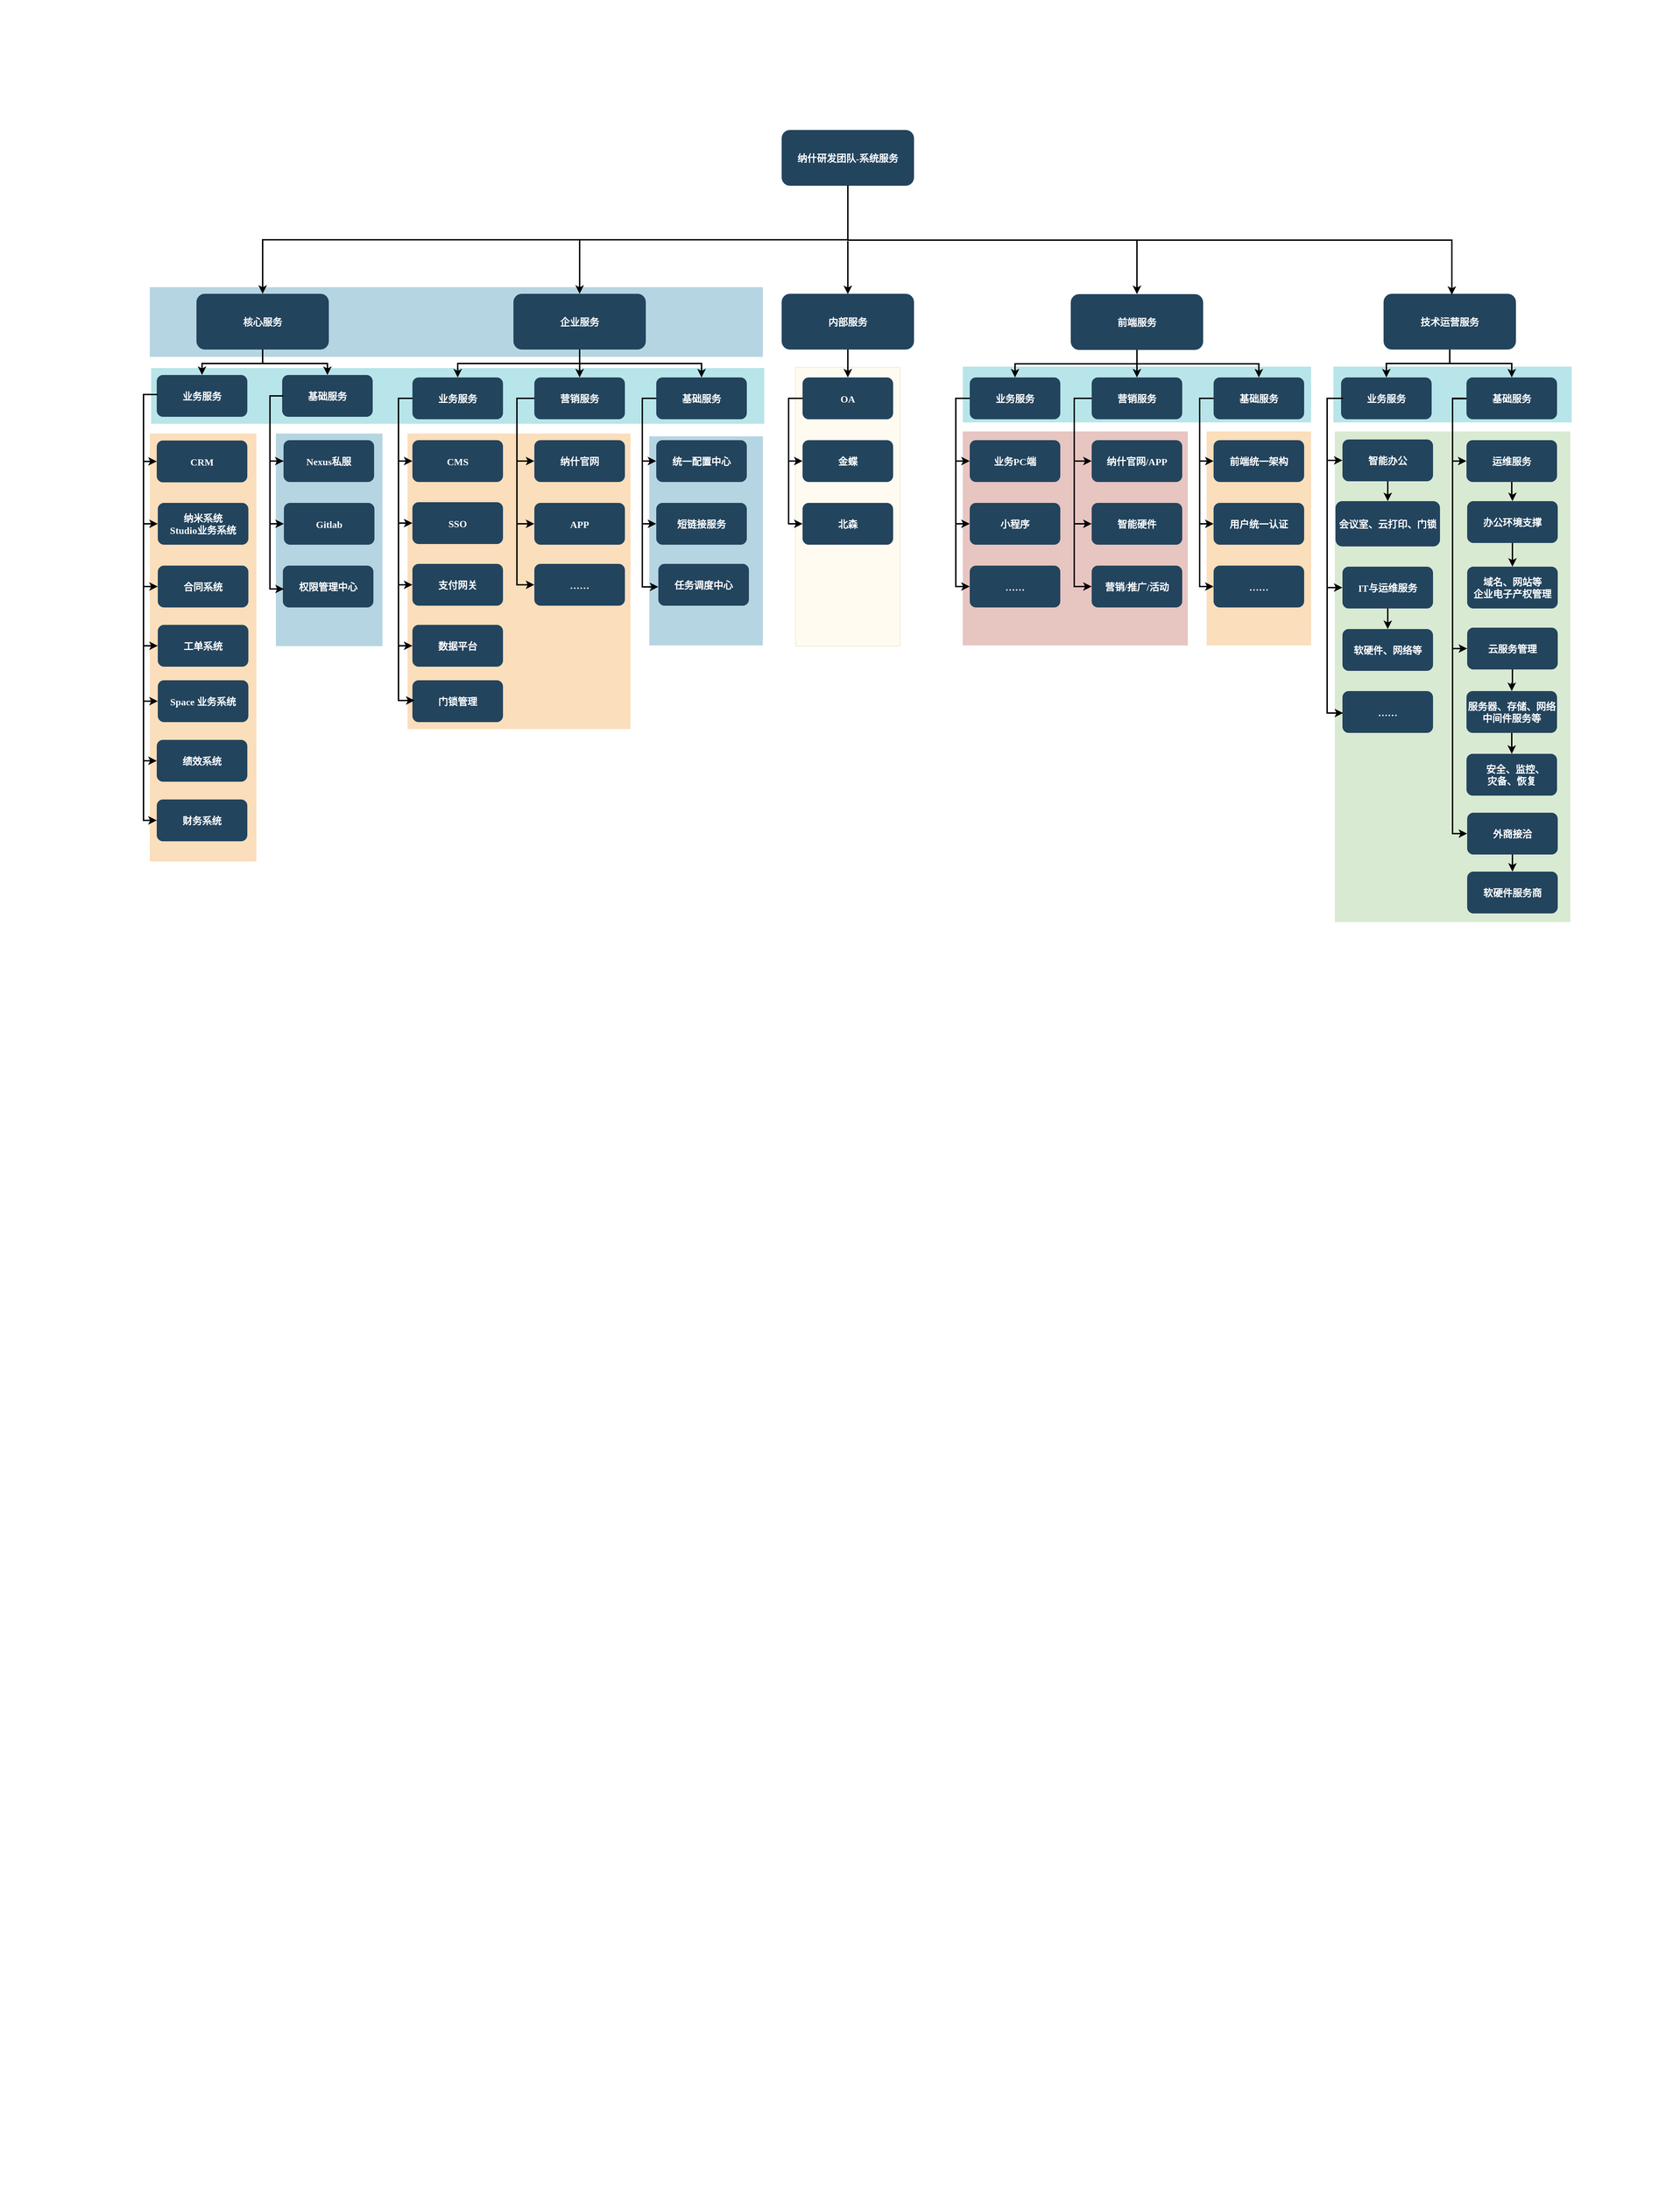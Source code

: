 <mxfile version="12.2.0" type="github" pages="1">
  <diagram name="Page-1" id="2c0d36ab-eaac-3732-788b-9136903baeff">
    <mxGraphModel dx="2925.5" dy="1935.5" grid="1" gridSize="10" guides="1" tooltips="1" connect="1" arrows="1" fold="1" page="1" pageScale="1.5" pageWidth="1169" pageHeight="827" background="#ffffff" math="0" shadow="0">
      <root>
        <mxCell id="0"/>
        <mxCell id="1" parent="0"/>
        <mxCell id="123" value="" style="fillColor=#AE4132;strokeColor=none;opacity=30;" parent="1" vertex="1">
          <mxGeometry x="1207" y="533" width="323" height="307" as="geometry"/>
        </mxCell>
        <mxCell id="122" value="" style="fillColor=#10739E;strokeColor=none;opacity=30;" parent="1" vertex="1">
          <mxGeometry x="40" y="326" width="880" height="100" as="geometry"/>
        </mxCell>
        <mxCell id="121" value="" style="fillColor=#F2931E;strokeColor=none;opacity=30;" parent="1" vertex="1">
          <mxGeometry x="1557" y="533" width="150" height="307" as="geometry"/>
        </mxCell>
        <mxCell id="120" value="" style="fillColor=#fff2cc;strokeColor=#d6b656;opacity=30;" parent="1" vertex="1">
          <mxGeometry x="967" y="441" width="150" height="400" as="geometry"/>
        </mxCell>
        <mxCell id="118" value="" style="fillColor=#F2931E;strokeColor=none;opacity=30;" parent="1" vertex="1">
          <mxGeometry x="40" y="536" width="153" height="614" as="geometry"/>
        </mxCell>
        <mxCell id="117" value="" style="fillColor=#F2931E;strokeColor=none;opacity=30;" parent="1" vertex="1">
          <mxGeometry x="410" y="536" width="320" height="424" as="geometry"/>
        </mxCell>
        <mxCell id="114" value="" style="fillColor=#10739E;strokeColor=none;opacity=30;" parent="1" vertex="1">
          <mxGeometry x="757" y="540" width="163" height="300" as="geometry"/>
        </mxCell>
        <mxCell id="111" value="" style="fillColor=#D9EAD3;strokeColor=none" parent="1" vertex="1">
          <mxGeometry x="1741" y="533" width="338" height="704" as="geometry"/>
        </mxCell>
        <mxCell id="110" value="" style="fillColor=#12AAB5;strokeColor=none;opacity=30;" parent="1" vertex="1">
          <mxGeometry x="1207" y="440" width="500" height="80" as="geometry"/>
        </mxCell>
        <mxCell id="109" value="" style="fillColor=#12AAB5;strokeColor=none;opacity=30;" parent="1" vertex="1">
          <mxGeometry x="42" y="442" width="880" height="80" as="geometry"/>
        </mxCell>
        <mxCell id="108" value="" style="fillColor=#12AAB5;strokeColor=none;opacity=30;" parent="1" vertex="1">
          <mxGeometry x="1739" y="440" width="342" height="80" as="geometry"/>
        </mxCell>
        <mxCell id="2" value="纳什研发团队-系统服务" style="rounded=1;fillColor=#23445D;gradientColor=none;strokeColor=none;fontColor=#FFFFFF;fontStyle=1;fontFamily=Tahoma;fontSize=14" parent="1" vertex="1">
          <mxGeometry x="947" y="100.5" width="190" height="80" as="geometry"/>
        </mxCell>
        <mxCell id="4" value="前端服务" style="rounded=1;fillColor=#23445D;gradientColor=none;strokeColor=none;fontColor=#FFFFFF;fontStyle=1;fontFamily=Tahoma;fontSize=14" parent="1" vertex="1">
          <mxGeometry x="1362.0" y="336" width="190" height="80" as="geometry"/>
        </mxCell>
        <mxCell id="9" value="" style="edgeStyle=elbowEdgeStyle;elbow=vertical;strokeWidth=2;rounded=0" parent="1" source="2" target="4" edge="1">
          <mxGeometry x="337" y="215.5" width="100" height="100" as="geometry">
            <mxPoint x="337" y="315.5" as="sourcePoint"/>
            <mxPoint x="437" y="215.5" as="targetPoint"/>
          </mxGeometry>
        </mxCell>
        <mxCell id="10" value="内部服务" style="rounded=1;fillColor=#23445D;gradientColor=none;strokeColor=none;fontColor=#FFFFFF;fontStyle=1;fontFamily=Tahoma;fontSize=14" parent="1" vertex="1">
          <mxGeometry x="947" y="335.5" width="190" height="80" as="geometry"/>
        </mxCell>
        <mxCell id="12" value="企业服务" style="rounded=1;fillColor=#23445D;gradientColor=none;strokeColor=none;fontColor=#FFFFFF;fontStyle=1;fontFamily=Tahoma;fontSize=14" parent="1" vertex="1">
          <mxGeometry x="562.0" y="335.5" width="190" height="80" as="geometry"/>
        </mxCell>
        <mxCell id="6_NMdj25JBLofWKGqe_U-141" style="edgeStyle=orthogonalEdgeStyle;rounded=0;orthogonalLoop=1;jettySize=auto;html=1;entryX=0.5;entryY=0;entryDx=0;entryDy=0;strokeWidth=2;" parent="1" source="13" target="6_NMdj25JBLofWKGqe_U-138" edge="1">
          <mxGeometry relative="1" as="geometry"/>
        </mxCell>
        <mxCell id="6_NMdj25JBLofWKGqe_U-142" style="edgeStyle=orthogonalEdgeStyle;rounded=0;orthogonalLoop=1;jettySize=auto;html=1;entryX=0.5;entryY=0;entryDx=0;entryDy=0;strokeWidth=2;" parent="1" source="13" target="6_NMdj25JBLofWKGqe_U-139" edge="1">
          <mxGeometry relative="1" as="geometry"/>
        </mxCell>
        <mxCell id="13" value="核心服务" style="rounded=1;fillColor=#23445D;gradientColor=none;strokeColor=none;fontColor=#FFFFFF;fontStyle=1;fontFamily=Tahoma;fontSize=14" parent="1" vertex="1">
          <mxGeometry x="107" y="335.5" width="190" height="80" as="geometry"/>
        </mxCell>
        <mxCell id="16" value="CRM" style="rounded=1;fillColor=#23445D;gradientColor=none;strokeColor=none;fontColor=#FFFFFF;fontStyle=1;fontFamily=Tahoma;fontSize=14" parent="1" vertex="1">
          <mxGeometry x="50" y="546" width="130" height="60" as="geometry"/>
        </mxCell>
        <mxCell id="17" value="纳米系统&#xa;Studio业务系统" style="rounded=1;fillColor=#23445D;gradientColor=none;strokeColor=none;fontColor=#FFFFFF;fontStyle=1;fontFamily=Tahoma;fontSize=14" parent="1" vertex="1">
          <mxGeometry x="51.5" y="635.5" width="130" height="60" as="geometry"/>
        </mxCell>
        <mxCell id="18" value="合同系统" style="rounded=1;fillColor=#23445D;gradientColor=none;strokeColor=none;fontColor=#FFFFFF;fontStyle=1;fontFamily=Tahoma;fontSize=14" parent="1" vertex="1">
          <mxGeometry x="51.5" y="725.5" width="130" height="60" as="geometry"/>
        </mxCell>
        <mxCell id="19" value="工单系统" style="rounded=1;fillColor=#23445D;gradientColor=none;strokeColor=none;fontColor=#FFFFFF;fontStyle=1;fontFamily=Tahoma;fontSize=14" parent="1" vertex="1">
          <mxGeometry x="51.5" y="810.5" width="130" height="60" as="geometry"/>
        </mxCell>
        <mxCell id="20" value="Space 业务系统" style="rounded=1;fillColor=#23445D;gradientColor=none;strokeColor=none;fontColor=#FFFFFF;fontStyle=1;fontFamily=Tahoma;fontSize=14" parent="1" vertex="1">
          <mxGeometry x="51.5" y="890" width="130" height="60" as="geometry"/>
        </mxCell>
        <mxCell id="25" value="业务服务" style="rounded=1;fillColor=#23445D;gradientColor=none;strokeColor=none;fontColor=#FFFFFF;fontStyle=1;fontFamily=Tahoma;fontSize=14" parent="1" vertex="1">
          <mxGeometry x="417" y="455.5" width="130" height="60" as="geometry"/>
        </mxCell>
        <mxCell id="26" value="CMS" style="rounded=1;fillColor=#23445D;gradientColor=none;strokeColor=none;fontColor=#FFFFFF;fontStyle=1;fontFamily=Tahoma;fontSize=14" parent="1" vertex="1">
          <mxGeometry x="417" y="545.5" width="130" height="60" as="geometry"/>
        </mxCell>
        <mxCell id="27" value="SSO" style="rounded=1;fillColor=#23445D;gradientColor=none;strokeColor=none;fontColor=#FFFFFF;fontStyle=1;fontFamily=Tahoma;fontSize=14" parent="1" vertex="1">
          <mxGeometry x="417" y="634.5" width="130" height="60" as="geometry"/>
        </mxCell>
        <mxCell id="28" value="支付网关" style="rounded=1;fillColor=#23445D;gradientColor=none;strokeColor=none;fontColor=#FFFFFF;fontStyle=1;fontFamily=Tahoma;fontSize=14" parent="1" vertex="1">
          <mxGeometry x="417" y="723" width="130" height="60" as="geometry"/>
        </mxCell>
        <mxCell id="29" value="营销服务" style="rounded=1;fillColor=#23445D;gradientColor=none;strokeColor=none;fontColor=#FFFFFF;fontStyle=1;fontFamily=Tahoma;fontSize=14" parent="1" vertex="1">
          <mxGeometry x="592" y="455.5" width="130" height="60" as="geometry"/>
        </mxCell>
        <mxCell id="30" value="纳什官网" style="rounded=1;fillColor=#23445D;gradientColor=none;strokeColor=none;fontColor=#FFFFFF;fontStyle=1;fontFamily=Tahoma;fontSize=14" parent="1" vertex="1">
          <mxGeometry x="592" y="545.5" width="130" height="60" as="geometry"/>
        </mxCell>
        <mxCell id="31" value="APP" style="rounded=1;fillColor=#23445D;gradientColor=none;strokeColor=none;fontColor=#FFFFFF;fontStyle=1;fontFamily=Tahoma;fontSize=14" parent="1" vertex="1">
          <mxGeometry x="592" y="635.5" width="130" height="60" as="geometry"/>
        </mxCell>
        <mxCell id="32" value="……" style="rounded=1;fillColor=#23445D;gradientColor=none;strokeColor=none;fontColor=#FFFFFF;fontStyle=1;fontFamily=Tahoma;fontSize=14" parent="1" vertex="1">
          <mxGeometry x="592" y="723" width="130" height="60" as="geometry"/>
        </mxCell>
        <mxCell id="33" value="基础服务" style="rounded=1;fillColor=#23445D;gradientColor=none;strokeColor=none;fontColor=#FFFFFF;fontStyle=1;fontFamily=Tahoma;fontSize=14" parent="1" vertex="1">
          <mxGeometry x="767" y="455.5" width="130" height="60" as="geometry"/>
        </mxCell>
        <mxCell id="34" value="统一配置中心" style="rounded=1;fillColor=#23445D;gradientColor=none;strokeColor=none;fontColor=#FFFFFF;fontStyle=1;fontFamily=Tahoma;fontSize=14" parent="1" vertex="1">
          <mxGeometry x="767" y="545.5" width="130" height="60" as="geometry"/>
        </mxCell>
        <mxCell id="35" value="短链接服务" style="rounded=1;fillColor=#23445D;gradientColor=none;strokeColor=none;fontColor=#FFFFFF;fontStyle=1;fontFamily=Tahoma;fontSize=14" parent="1" vertex="1">
          <mxGeometry x="767" y="635.5" width="130" height="60" as="geometry"/>
        </mxCell>
        <mxCell id="41" value="OA" style="rounded=1;fillColor=#23445D;gradientColor=none;strokeColor=none;fontColor=#FFFFFF;fontStyle=1;fontFamily=Tahoma;fontSize=14" parent="1" vertex="1">
          <mxGeometry x="977" y="455.5" width="130" height="60" as="geometry"/>
        </mxCell>
        <mxCell id="42" value="金蝶" style="rounded=1;fillColor=#23445D;gradientColor=none;strokeColor=none;fontColor=#FFFFFF;fontStyle=1;fontFamily=Tahoma;fontSize=14" parent="1" vertex="1">
          <mxGeometry x="977" y="545.5" width="130" height="60" as="geometry"/>
        </mxCell>
        <mxCell id="43" value="北森" style="rounded=1;fillColor=#23445D;gradientColor=none;strokeColor=none;fontColor=#FFFFFF;fontStyle=1;fontFamily=Tahoma;fontSize=14" parent="1" vertex="1">
          <mxGeometry x="977" y="635.5" width="130" height="60" as="geometry"/>
        </mxCell>
        <mxCell id="44" value="业务服务" style="rounded=1;fillColor=#23445D;gradientColor=none;strokeColor=none;fontColor=#FFFFFF;fontStyle=1;fontFamily=Tahoma;fontSize=14" parent="1" vertex="1">
          <mxGeometry x="1217" y="455.5" width="130" height="60" as="geometry"/>
        </mxCell>
        <mxCell id="45" value="业务PC端" style="rounded=1;fillColor=#23445D;gradientColor=none;strokeColor=none;fontColor=#FFFFFF;fontStyle=1;fontFamily=Tahoma;fontSize=14" parent="1" vertex="1">
          <mxGeometry x="1217" y="545.5" width="130" height="60" as="geometry"/>
        </mxCell>
        <mxCell id="46" value="小程序" style="rounded=1;fillColor=#23445D;gradientColor=none;strokeColor=none;fontColor=#FFFFFF;fontStyle=1;fontFamily=Tahoma;fontSize=14" parent="1" vertex="1">
          <mxGeometry x="1217" y="635.5" width="130" height="60" as="geometry"/>
        </mxCell>
        <mxCell id="47" value="……" style="rounded=1;fillColor=#23445D;gradientColor=none;strokeColor=none;fontColor=#FFFFFF;fontStyle=1;fontFamily=Tahoma;fontSize=14" parent="1" vertex="1">
          <mxGeometry x="1217" y="725.5" width="130" height="60" as="geometry"/>
        </mxCell>
        <mxCell id="48" value="营销服务" style="rounded=1;fillColor=#23445D;gradientColor=none;strokeColor=none;fontColor=#FFFFFF;fontStyle=1;fontFamily=Tahoma;fontSize=14" parent="1" vertex="1">
          <mxGeometry x="1392" y="455.5" width="130" height="60" as="geometry"/>
        </mxCell>
        <mxCell id="49" value="纳什官网/APP" style="rounded=1;fillColor=#23445D;gradientColor=none;strokeColor=none;fontColor=#FFFFFF;fontStyle=1;fontFamily=Tahoma;fontSize=14" parent="1" vertex="1">
          <mxGeometry x="1392" y="545.5" width="130" height="60" as="geometry"/>
        </mxCell>
        <mxCell id="50" value="智能硬件" style="rounded=1;fillColor=#23445D;gradientColor=none;strokeColor=none;fontColor=#FFFFFF;fontStyle=1;fontFamily=Tahoma;fontSize=14" parent="1" vertex="1">
          <mxGeometry x="1392" y="635.5" width="130" height="60" as="geometry"/>
        </mxCell>
        <mxCell id="51" value="营销/推广/活动" style="rounded=1;fillColor=#23445D;gradientColor=none;strokeColor=none;fontColor=#FFFFFF;fontStyle=1;fontFamily=Tahoma;fontSize=14" parent="1" vertex="1">
          <mxGeometry x="1392" y="725.5" width="130" height="60" as="geometry"/>
        </mxCell>
        <mxCell id="52" value="基础服务" style="rounded=1;fillColor=#23445D;gradientColor=none;strokeColor=none;fontColor=#FFFFFF;fontStyle=1;fontFamily=Tahoma;fontSize=14" parent="1" vertex="1">
          <mxGeometry x="1567" y="455.5" width="130" height="60" as="geometry"/>
        </mxCell>
        <mxCell id="53" value="前端统一架构" style="rounded=1;fillColor=#23445D;gradientColor=none;strokeColor=none;fontColor=#FFFFFF;fontStyle=1;fontFamily=Tahoma;fontSize=14" parent="1" vertex="1">
          <mxGeometry x="1567" y="545.5" width="130" height="60" as="geometry"/>
        </mxCell>
        <mxCell id="54" value="用户统一认证" style="rounded=1;fillColor=#23445D;gradientColor=none;strokeColor=none;fontColor=#FFFFFF;fontStyle=1;fontFamily=Tahoma;fontSize=14" parent="1" vertex="1">
          <mxGeometry x="1567" y="635.5" width="130" height="60" as="geometry"/>
        </mxCell>
        <mxCell id="55" value="……" style="rounded=1;fillColor=#23445D;gradientColor=none;strokeColor=none;fontColor=#FFFFFF;fontStyle=1;fontFamily=Tahoma;fontSize=14" parent="1" vertex="1">
          <mxGeometry x="1567" y="725.5" width="130" height="60" as="geometry"/>
        </mxCell>
        <mxCell id="59" value="" style="edgeStyle=elbowEdgeStyle;elbow=vertical;strokeWidth=2;rounded=0" parent="1" source="2" target="12" edge="1">
          <mxGeometry x="347" y="225.5" width="100" height="100" as="geometry">
            <mxPoint x="862.0" y="275.5" as="sourcePoint"/>
            <mxPoint x="1467.0" y="345.5" as="targetPoint"/>
          </mxGeometry>
        </mxCell>
        <mxCell id="61" value="" style="edgeStyle=elbowEdgeStyle;elbow=vertical;strokeWidth=2;rounded=0" parent="1" source="2" target="13" edge="1">
          <mxGeometry x="-23" y="135.5" width="100" height="100" as="geometry">
            <mxPoint x="-23" y="235.5" as="sourcePoint"/>
            <mxPoint x="77" y="135.5" as="targetPoint"/>
          </mxGeometry>
        </mxCell>
        <mxCell id="69" value="" style="edgeStyle=elbowEdgeStyle;elbow=horizontal;strokeWidth=2;rounded=0;entryX=0;entryY=0.5;entryDx=0;entryDy=0;" parent="1" target="20" edge="1">
          <mxGeometry x="-194" y="129" width="100" height="100" as="geometry">
            <mxPoint x="50" y="480" as="sourcePoint"/>
            <mxPoint x="9.5" y="938" as="targetPoint"/>
            <Array as="points">
              <mxPoint x="31" y="659"/>
            </Array>
          </mxGeometry>
        </mxCell>
        <mxCell id="70" value="" style="edgeStyle=elbowEdgeStyle;elbow=horizontal;strokeWidth=2;rounded=0" parent="1" source="25" target="26" edge="1">
          <mxGeometry x="-23" y="135.5" width="100" height="100" as="geometry">
            <mxPoint x="-23" y="235.5" as="sourcePoint"/>
            <mxPoint x="77" y="135.5" as="targetPoint"/>
            <Array as="points">
              <mxPoint x="397" y="535.5"/>
            </Array>
          </mxGeometry>
        </mxCell>
        <mxCell id="71" value="" style="edgeStyle=elbowEdgeStyle;elbow=horizontal;strokeWidth=2;rounded=0" parent="1" source="25" target="27" edge="1">
          <mxGeometry x="-23" y="135.5" width="100" height="100" as="geometry">
            <mxPoint x="-23" y="235.5" as="sourcePoint"/>
            <mxPoint x="77" y="135.5" as="targetPoint"/>
            <Array as="points">
              <mxPoint x="397" y="575.5"/>
            </Array>
          </mxGeometry>
        </mxCell>
        <mxCell id="72" value="" style="edgeStyle=elbowEdgeStyle;elbow=horizontal;strokeWidth=2;rounded=0;entryX=0;entryY=0.5;entryDx=0;entryDy=0;" parent="1" source="25" target="6_NMdj25JBLofWKGqe_U-133" edge="1">
          <mxGeometry x="-23" y="135.5" width="100" height="100" as="geometry">
            <mxPoint x="-23" y="235.5" as="sourcePoint"/>
            <mxPoint x="77" y="135.5" as="targetPoint"/>
            <Array as="points">
              <mxPoint x="397" y="615.5"/>
            </Array>
          </mxGeometry>
        </mxCell>
        <mxCell id="73" value="" style="edgeStyle=elbowEdgeStyle;elbow=horizontal;strokeWidth=2;rounded=0" parent="1" source="29" target="30" edge="1">
          <mxGeometry x="-23" y="135.5" width="100" height="100" as="geometry">
            <mxPoint x="-23" y="235.5" as="sourcePoint"/>
            <mxPoint x="77" y="135.5" as="targetPoint"/>
            <Array as="points">
              <mxPoint x="567" y="535.5"/>
            </Array>
          </mxGeometry>
        </mxCell>
        <mxCell id="74" value="" style="edgeStyle=elbowEdgeStyle;elbow=horizontal;strokeWidth=2;rounded=0" parent="1" source="29" target="31" edge="1">
          <mxGeometry x="-23" y="135.5" width="100" height="100" as="geometry">
            <mxPoint x="-23" y="235.5" as="sourcePoint"/>
            <mxPoint x="77" y="135.5" as="targetPoint"/>
            <Array as="points">
              <mxPoint x="567" y="575.5"/>
            </Array>
          </mxGeometry>
        </mxCell>
        <mxCell id="75" value="" style="edgeStyle=elbowEdgeStyle;elbow=horizontal;strokeWidth=2;rounded=0" parent="1" source="29" target="32" edge="1">
          <mxGeometry x="-23" y="135.5" width="100" height="100" as="geometry">
            <mxPoint x="-23" y="235.5" as="sourcePoint"/>
            <mxPoint x="77" y="135.5" as="targetPoint"/>
            <Array as="points">
              <mxPoint x="567" y="615.5"/>
            </Array>
          </mxGeometry>
        </mxCell>
        <mxCell id="76" value="" style="edgeStyle=elbowEdgeStyle;elbow=horizontal;strokeWidth=2;rounded=0" parent="1" source="33" target="34" edge="1">
          <mxGeometry x="-23" y="135.5" width="100" height="100" as="geometry">
            <mxPoint x="-23" y="235.5" as="sourcePoint"/>
            <mxPoint x="77" y="135.5" as="targetPoint"/>
            <Array as="points">
              <mxPoint x="747" y="535.5"/>
            </Array>
          </mxGeometry>
        </mxCell>
        <mxCell id="77" value="" style="edgeStyle=elbowEdgeStyle;elbow=horizontal;strokeWidth=2;rounded=0" parent="1" source="33" target="35" edge="1">
          <mxGeometry x="-23" y="135.5" width="100" height="100" as="geometry">
            <mxPoint x="-23" y="235.5" as="sourcePoint"/>
            <mxPoint x="77" y="135.5" as="targetPoint"/>
            <Array as="points">
              <mxPoint x="747" y="575.5"/>
            </Array>
          </mxGeometry>
        </mxCell>
        <mxCell id="82" value="" style="edgeStyle=elbowEdgeStyle;elbow=horizontal;strokeWidth=2;rounded=0" parent="1" source="41" target="42" edge="1">
          <mxGeometry x="-23" y="135.5" width="100" height="100" as="geometry">
            <mxPoint x="-23" y="235.5" as="sourcePoint"/>
            <mxPoint x="77" y="135.5" as="targetPoint"/>
            <Array as="points">
              <mxPoint x="957" y="535.5"/>
            </Array>
          </mxGeometry>
        </mxCell>
        <mxCell id="83" value="" style="edgeStyle=elbowEdgeStyle;elbow=horizontal;strokeWidth=2;rounded=0" parent="1" source="41" target="43" edge="1">
          <mxGeometry x="-23" y="135.5" width="100" height="100" as="geometry">
            <mxPoint x="-23" y="235.5" as="sourcePoint"/>
            <mxPoint x="77" y="135.5" as="targetPoint"/>
            <Array as="points">
              <mxPoint x="957" y="585.5"/>
            </Array>
          </mxGeometry>
        </mxCell>
        <mxCell id="84" value="" style="edgeStyle=elbowEdgeStyle;elbow=horizontal;strokeWidth=2;rounded=0;entryX=0;entryY=0.5;entryDx=0;entryDy=0;" parent="1" source="44" target="45" edge="1">
          <mxGeometry x="-23" y="135.5" width="100" height="100" as="geometry">
            <mxPoint x="-23" y="235.5" as="sourcePoint"/>
            <mxPoint x="77" y="135.5" as="targetPoint"/>
            <Array as="points">
              <mxPoint x="1197" y="545.5"/>
            </Array>
          </mxGeometry>
        </mxCell>
        <mxCell id="85" value="" style="edgeStyle=elbowEdgeStyle;elbow=horizontal;strokeWidth=2;rounded=0" parent="1" source="44" target="46" edge="1">
          <mxGeometry x="-23" y="135.5" width="100" height="100" as="geometry">
            <mxPoint x="-23" y="235.5" as="sourcePoint"/>
            <mxPoint x="77" y="135.5" as="targetPoint"/>
            <Array as="points">
              <mxPoint x="1197" y="575.5"/>
            </Array>
          </mxGeometry>
        </mxCell>
        <mxCell id="86" value="" style="edgeStyle=elbowEdgeStyle;elbow=horizontal;strokeWidth=2;rounded=0" parent="1" source="44" target="47" edge="1">
          <mxGeometry x="-23" y="135.5" width="100" height="100" as="geometry">
            <mxPoint x="-23" y="235.5" as="sourcePoint"/>
            <mxPoint x="77" y="135.5" as="targetPoint"/>
            <Array as="points">
              <mxPoint x="1197" y="625.5"/>
            </Array>
          </mxGeometry>
        </mxCell>
        <mxCell id="87" value="" style="edgeStyle=elbowEdgeStyle;elbow=horizontal;strokeWidth=2;rounded=0" parent="1" source="48" target="49" edge="1">
          <mxGeometry x="-23" y="135.5" width="100" height="100" as="geometry">
            <mxPoint x="-23" y="235.5" as="sourcePoint"/>
            <mxPoint x="77" y="135.5" as="targetPoint"/>
            <Array as="points">
              <mxPoint x="1367" y="535.5"/>
            </Array>
          </mxGeometry>
        </mxCell>
        <mxCell id="88" value="" style="edgeStyle=elbowEdgeStyle;elbow=horizontal;strokeWidth=2;rounded=0" parent="1" source="48" target="50" edge="1">
          <mxGeometry x="-23" y="135.5" width="100" height="100" as="geometry">
            <mxPoint x="-23" y="235.5" as="sourcePoint"/>
            <mxPoint x="77" y="135.5" as="targetPoint"/>
            <Array as="points">
              <mxPoint x="1367" y="595.5"/>
            </Array>
          </mxGeometry>
        </mxCell>
        <mxCell id="89" value="" style="edgeStyle=elbowEdgeStyle;elbow=horizontal;strokeWidth=2;rounded=0" parent="1" source="48" target="51" edge="1">
          <mxGeometry x="-23" y="135.5" width="100" height="100" as="geometry">
            <mxPoint x="-23" y="235.5" as="sourcePoint"/>
            <mxPoint x="77" y="135.5" as="targetPoint"/>
            <Array as="points">
              <mxPoint x="1367" y="625.5"/>
            </Array>
          </mxGeometry>
        </mxCell>
        <mxCell id="90" value="" style="edgeStyle=elbowEdgeStyle;elbow=horizontal;strokeWidth=2;rounded=0" parent="1" source="52" target="53" edge="1">
          <mxGeometry x="-23" y="135.5" width="100" height="100" as="geometry">
            <mxPoint x="-23" y="235.5" as="sourcePoint"/>
            <mxPoint x="77" y="135.5" as="targetPoint"/>
            <Array as="points">
              <mxPoint x="1547" y="535.5"/>
            </Array>
          </mxGeometry>
        </mxCell>
        <mxCell id="91" value="" style="edgeStyle=elbowEdgeStyle;elbow=horizontal;strokeWidth=2;rounded=0" parent="1" source="52" target="54" edge="1">
          <mxGeometry x="-23" y="135.5" width="100" height="100" as="geometry">
            <mxPoint x="-23" y="235.5" as="sourcePoint"/>
            <mxPoint x="77" y="135.5" as="targetPoint"/>
            <Array as="points">
              <mxPoint x="1547" y="575.5"/>
            </Array>
          </mxGeometry>
        </mxCell>
        <mxCell id="92" value="" style="edgeStyle=elbowEdgeStyle;elbow=horizontal;strokeWidth=2;rounded=0" parent="1" source="52" target="55" edge="1">
          <mxGeometry x="-23" y="135.5" width="100" height="100" as="geometry">
            <mxPoint x="-23" y="235.5" as="sourcePoint"/>
            <mxPoint x="77" y="135.5" as="targetPoint"/>
            <Array as="points">
              <mxPoint x="1547" y="625.5"/>
            </Array>
          </mxGeometry>
        </mxCell>
        <mxCell id="100" value="" style="edgeStyle=elbowEdgeStyle;elbow=vertical;strokeWidth=2;rounded=0" parent="1" source="12" target="25" edge="1">
          <mxGeometry x="-23" y="135.5" width="100" height="100" as="geometry">
            <mxPoint x="-23" y="235.5" as="sourcePoint"/>
            <mxPoint x="77" y="135.5" as="targetPoint"/>
          </mxGeometry>
        </mxCell>
        <mxCell id="101" value="" style="edgeStyle=elbowEdgeStyle;elbow=vertical;strokeWidth=2;rounded=0" parent="1" source="12" target="29" edge="1">
          <mxGeometry x="-23" y="135.5" width="100" height="100" as="geometry">
            <mxPoint x="-23" y="235.5" as="sourcePoint"/>
            <mxPoint x="77" y="135.5" as="targetPoint"/>
          </mxGeometry>
        </mxCell>
        <mxCell id="102" value="" style="edgeStyle=elbowEdgeStyle;elbow=vertical;strokeWidth=2;rounded=0" parent="1" source="12" target="33" edge="1">
          <mxGeometry x="-23" y="135.5" width="100" height="100" as="geometry">
            <mxPoint x="-23" y="235.5" as="sourcePoint"/>
            <mxPoint x="77" y="135.5" as="targetPoint"/>
          </mxGeometry>
        </mxCell>
        <mxCell id="103" value="" style="edgeStyle=elbowEdgeStyle;elbow=vertical;strokeWidth=2;rounded=0" parent="1" source="10" target="41" edge="1">
          <mxGeometry x="-23" y="135.5" width="100" height="100" as="geometry">
            <mxPoint x="-23" y="235.5" as="sourcePoint"/>
            <mxPoint x="77" y="135.5" as="targetPoint"/>
          </mxGeometry>
        </mxCell>
        <mxCell id="104" value="" style="edgeStyle=elbowEdgeStyle;elbow=vertical;strokeWidth=2;rounded=0" parent="1" source="4" target="48" edge="1">
          <mxGeometry x="-23" y="135.5" width="100" height="100" as="geometry">
            <mxPoint x="-23" y="235.5" as="sourcePoint"/>
            <mxPoint x="77" y="135.5" as="targetPoint"/>
          </mxGeometry>
        </mxCell>
        <mxCell id="105" value="" style="edgeStyle=elbowEdgeStyle;elbow=vertical;strokeWidth=2;rounded=0" parent="1" source="4" target="44" edge="1">
          <mxGeometry x="-23" y="135.5" width="100" height="100" as="geometry">
            <mxPoint x="-23" y="235.5" as="sourcePoint"/>
            <mxPoint x="77" y="135.5" as="targetPoint"/>
          </mxGeometry>
        </mxCell>
        <mxCell id="106" value="" style="edgeStyle=elbowEdgeStyle;elbow=vertical;strokeWidth=2;rounded=0" parent="1" source="4" target="52" edge="1">
          <mxGeometry x="-23" y="135.5" width="100" height="100" as="geometry">
            <mxPoint x="-23" y="235.5" as="sourcePoint"/>
            <mxPoint x="77" y="135.5" as="targetPoint"/>
          </mxGeometry>
        </mxCell>
        <mxCell id="6_NMdj25JBLofWKGqe_U-128" value="" style="edgeStyle=elbowEdgeStyle;elbow=vertical;strokeWidth=2;rounded=0;" parent="1" edge="1">
          <mxGeometry x="357" y="235.5" width="100" height="100" as="geometry">
            <mxPoint x="1042" y="260" as="sourcePoint"/>
            <mxPoint x="1042" y="336" as="targetPoint"/>
          </mxGeometry>
        </mxCell>
        <mxCell id="6_NMdj25JBLofWKGqe_U-183" style="edgeStyle=orthogonalEdgeStyle;rounded=0;orthogonalLoop=1;jettySize=auto;html=1;exitX=0.5;exitY=1;exitDx=0;exitDy=0;entryX=0.5;entryY=0;entryDx=0;entryDy=0;strokeWidth=2;" parent="1" source="6_NMdj25JBLofWKGqe_U-130" target="6_NMdj25JBLofWKGqe_U-181" edge="1">
          <mxGeometry relative="1" as="geometry"/>
        </mxCell>
        <mxCell id="6_NMdj25JBLofWKGqe_U-184" style="edgeStyle=orthogonalEdgeStyle;rounded=0;orthogonalLoop=1;jettySize=auto;html=1;entryX=0.5;entryY=0;entryDx=0;entryDy=0;strokeWidth=2;" parent="1" source="6_NMdj25JBLofWKGqe_U-130" target="6_NMdj25JBLofWKGqe_U-182" edge="1">
          <mxGeometry relative="1" as="geometry"/>
        </mxCell>
        <mxCell id="6_NMdj25JBLofWKGqe_U-130" value="技术运营服务" style="rounded=1;fillColor=#23445D;gradientColor=none;strokeColor=none;fontColor=#FFFFFF;fontStyle=1;fontFamily=Tahoma;fontSize=14" parent="1" vertex="1">
          <mxGeometry x="1811.0" y="335.5" width="190" height="80" as="geometry"/>
        </mxCell>
        <mxCell id="6_NMdj25JBLofWKGqe_U-132" value="绩效系统" style="rounded=1;fillColor=#23445D;gradientColor=none;strokeColor=none;fontColor=#FFFFFF;fontStyle=1;fontFamily=Tahoma;fontSize=14" parent="1" vertex="1">
          <mxGeometry x="50" y="975.5" width="130" height="60" as="geometry"/>
        </mxCell>
        <mxCell id="6_NMdj25JBLofWKGqe_U-133" value="数据平台" style="rounded=1;fillColor=#23445D;gradientColor=none;strokeColor=none;fontColor=#FFFFFF;fontStyle=1;fontFamily=Tahoma;fontSize=14" parent="1" vertex="1">
          <mxGeometry x="417" y="810.5" width="130" height="60" as="geometry"/>
        </mxCell>
        <mxCell id="6_NMdj25JBLofWKGqe_U-135" value="" style="edgeStyle=elbowEdgeStyle;elbow=horizontal;strokeWidth=2;rounded=0;entryX=0;entryY=0.5;entryDx=0;entryDy=0;" parent="1" target="28" edge="1">
          <mxGeometry x="-23" y="135.5" width="100" height="100" as="geometry">
            <mxPoint x="397" y="490" as="sourcePoint"/>
            <mxPoint x="417" y="575.5" as="targetPoint"/>
            <Array as="points">
              <mxPoint x="397" y="535.5"/>
            </Array>
          </mxGeometry>
        </mxCell>
        <mxCell id="6_NMdj25JBLofWKGqe_U-138" value="业务服务" style="rounded=1;fillColor=#23445D;gradientColor=none;strokeColor=none;fontColor=#FFFFFF;fontStyle=1;fontFamily=Tahoma;fontSize=14" parent="1" vertex="1">
          <mxGeometry x="50" y="452" width="130" height="60" as="geometry"/>
        </mxCell>
        <mxCell id="6_NMdj25JBLofWKGqe_U-139" value="基础服务" style="rounded=1;fillColor=#23445D;gradientColor=none;strokeColor=none;fontColor=#FFFFFF;fontStyle=1;fontFamily=Tahoma;fontSize=14" parent="1" vertex="1">
          <mxGeometry x="230" y="452" width="130" height="60" as="geometry"/>
        </mxCell>
        <mxCell id="6_NMdj25JBLofWKGqe_U-140" value="" style="fillColor=#10739E;strokeColor=none;opacity=30;" parent="1" vertex="1">
          <mxGeometry x="221" y="536" width="153" height="305" as="geometry"/>
        </mxCell>
        <mxCell id="6_NMdj25JBLofWKGqe_U-146" value="Nexus私服" style="rounded=1;fillColor=#23445D;gradientColor=none;strokeColor=none;fontColor=#FFFFFF;fontStyle=1;fontFamily=Tahoma;fontSize=14" parent="1" vertex="1">
          <mxGeometry x="232" y="545.5" width="130" height="60" as="geometry"/>
        </mxCell>
        <mxCell id="6_NMdj25JBLofWKGqe_U-147" value="Gitlab" style="rounded=1;fillColor=#23445D;gradientColor=none;strokeColor=none;fontColor=#FFFFFF;fontStyle=1;fontFamily=Tahoma;fontSize=14" parent="1" vertex="1">
          <mxGeometry x="232.5" y="635.5" width="130" height="60" as="geometry"/>
        </mxCell>
        <mxCell id="6_NMdj25JBLofWKGqe_U-148" value="门锁管理" style="rounded=1;fillColor=#23445D;gradientColor=none;strokeColor=none;fontColor=#FFFFFF;fontStyle=1;fontFamily=Tahoma;fontSize=14" parent="1" vertex="1">
          <mxGeometry x="417" y="890" width="130" height="60" as="geometry"/>
        </mxCell>
        <mxCell id="6_NMdj25JBLofWKGqe_U-150" value="" style="edgeStyle=elbowEdgeStyle;elbow=horizontal;strokeWidth=2;rounded=0;" parent="1" edge="1">
          <mxGeometry x="-16" y="144.5" width="100" height="100" as="geometry">
            <mxPoint x="397" y="486" as="sourcePoint"/>
            <mxPoint x="420" y="919" as="targetPoint"/>
            <Array as="points">
              <mxPoint x="397" y="619"/>
              <mxPoint x="404" y="624.5"/>
            </Array>
          </mxGeometry>
        </mxCell>
        <mxCell id="6_NMdj25JBLofWKGqe_U-154" value="" style="edgeStyle=elbowEdgeStyle;elbow=horizontal;strokeWidth=2;rounded=0;entryX=0;entryY=0.5;entryDx=0;entryDy=0;" parent="1" target="19" edge="1">
          <mxGeometry x="-202" y="85.5" width="100" height="100" as="geometry">
            <mxPoint x="51" y="480" as="sourcePoint"/>
            <mxPoint x="9.5" y="848" as="targetPoint"/>
            <Array as="points">
              <mxPoint x="31" y="464.5"/>
              <mxPoint x="61" y="744.5"/>
              <mxPoint x="-8" y="424.5"/>
              <mxPoint x="23" y="744.5"/>
              <mxPoint x="23" y="615.5"/>
            </Array>
          </mxGeometry>
        </mxCell>
        <mxCell id="6_NMdj25JBLofWKGqe_U-156" value="" style="edgeStyle=elbowEdgeStyle;elbow=horizontal;strokeWidth=2;rounded=0;entryX=0;entryY=0.5;entryDx=0;entryDy=0;" parent="1" target="18" edge="1">
          <mxGeometry x="-202" y="129" width="100" height="100" as="geometry">
            <mxPoint x="40" y="480" as="sourcePoint"/>
            <mxPoint x="9.5" y="758" as="targetPoint"/>
            <Array as="points">
              <mxPoint x="31" y="778"/>
              <mxPoint x="31" y="508"/>
              <mxPoint x="61" y="788"/>
              <mxPoint x="-8" y="468"/>
              <mxPoint x="23" y="788"/>
              <mxPoint x="23" y="659"/>
            </Array>
          </mxGeometry>
        </mxCell>
        <mxCell id="6_NMdj25JBLofWKGqe_U-157" value="" style="edgeStyle=elbowEdgeStyle;elbow=horizontal;strokeWidth=2;rounded=0;entryX=0;entryY=0.5;entryDx=0;entryDy=0;" parent="1" target="6_NMdj25JBLofWKGqe_U-132" edge="1">
          <mxGeometry x="-202" y="129" width="100" height="100" as="geometry">
            <mxPoint x="40" y="480" as="sourcePoint"/>
            <mxPoint x="9.5" y="1023" as="targetPoint"/>
            <Array as="points">
              <mxPoint x="31" y="778"/>
              <mxPoint x="31" y="508"/>
              <mxPoint x="61" y="788"/>
              <mxPoint x="-8" y="468"/>
              <mxPoint x="23" y="788"/>
              <mxPoint x="23" y="659"/>
            </Array>
          </mxGeometry>
        </mxCell>
        <mxCell id="6_NMdj25JBLofWKGqe_U-158" value="" style="edgeStyle=elbowEdgeStyle;elbow=horizontal;strokeWidth=2;rounded=0;entryX=0;entryY=0.5;entryDx=0;entryDy=0;" parent="1" target="17" edge="1">
          <mxGeometry x="-202" y="128.5" width="100" height="100" as="geometry">
            <mxPoint x="31" y="480" as="sourcePoint"/>
            <mxPoint x="9.5" y="668" as="targetPoint"/>
            <Array as="points">
              <mxPoint x="31" y="480"/>
              <mxPoint x="31" y="480"/>
              <mxPoint x="31" y="777.5"/>
              <mxPoint x="31" y="507.5"/>
              <mxPoint x="61" y="787.5"/>
              <mxPoint x="-8" y="467.5"/>
              <mxPoint x="23" y="787.5"/>
              <mxPoint x="23" y="658.5"/>
            </Array>
          </mxGeometry>
        </mxCell>
        <mxCell id="6_NMdj25JBLofWKGqe_U-163" value="" style="edgeStyle=elbowEdgeStyle;elbow=horizontal;strokeWidth=2;rounded=0;entryX=0;entryY=0.5;entryDx=0;entryDy=0;" parent="1" target="16" edge="1">
          <mxGeometry x="-202" y="128.5" width="100" height="100" as="geometry">
            <mxPoint x="31" y="480" as="sourcePoint"/>
            <mxPoint x="9.5" y="578" as="targetPoint"/>
            <Array as="points">
              <mxPoint x="31" y="777.5"/>
              <mxPoint x="31" y="507.5"/>
              <mxPoint x="61" y="787.5"/>
              <mxPoint x="-8" y="467.5"/>
              <mxPoint x="23" y="787.5"/>
              <mxPoint x="23" y="658.5"/>
            </Array>
          </mxGeometry>
        </mxCell>
        <mxCell id="6_NMdj25JBLofWKGqe_U-168" value="" style="edgeStyle=elbowEdgeStyle;elbow=horizontal;strokeWidth=2;rounded=0;entryX=0;entryY=0.5;entryDx=0;entryDy=0;" parent="1" target="6_NMdj25JBLofWKGqe_U-147" edge="1">
          <mxGeometry x="-20.5" y="130.5" width="100" height="100" as="geometry">
            <mxPoint x="231.5" y="482" as="sourcePoint"/>
            <mxPoint x="232" y="672" as="targetPoint"/>
            <Array as="points">
              <mxPoint x="212.5" y="779.5"/>
              <mxPoint x="212.5" y="509.5"/>
              <mxPoint x="242.5" y="789.5"/>
              <mxPoint x="173.5" y="469.5"/>
              <mxPoint x="204.5" y="789.5"/>
              <mxPoint x="204.5" y="660.5"/>
            </Array>
          </mxGeometry>
        </mxCell>
        <mxCell id="6_NMdj25JBLofWKGqe_U-169" value="" style="edgeStyle=elbowEdgeStyle;elbow=horizontal;strokeWidth=2;rounded=0;entryX=0;entryY=0.5;entryDx=0;entryDy=0;" parent="1" target="6_NMdj25JBLofWKGqe_U-146" edge="1">
          <mxGeometry x="-20.5" y="130.5" width="100" height="100" as="geometry">
            <mxPoint x="212.5" y="482" as="sourcePoint"/>
            <mxPoint x="240" y="590" as="targetPoint"/>
            <Array as="points">
              <mxPoint x="212.5" y="779.5"/>
              <mxPoint x="212.5" y="509.5"/>
              <mxPoint x="242.5" y="789.5"/>
              <mxPoint x="173.5" y="469.5"/>
              <mxPoint x="204.5" y="789.5"/>
              <mxPoint x="204.5" y="660.5"/>
            </Array>
          </mxGeometry>
        </mxCell>
        <mxCell id="6_NMdj25JBLofWKGqe_U-171" value="财务系统" style="rounded=1;fillColor=#23445D;gradientColor=none;strokeColor=none;fontColor=#FFFFFF;fontStyle=1;fontFamily=Tahoma;fontSize=14" parent="1" vertex="1">
          <mxGeometry x="50" y="1061" width="130" height="60" as="geometry"/>
        </mxCell>
        <mxCell id="6_NMdj25JBLofWKGqe_U-172" value="" style="edgeStyle=elbowEdgeStyle;elbow=horizontal;strokeWidth=2;rounded=0;entryX=0;entryY=0.5;entryDx=0;entryDy=0;" parent="1" edge="1">
          <mxGeometry x="-202" y="214" width="100" height="100" as="geometry">
            <mxPoint x="40" y="480" as="sourcePoint"/>
            <mxPoint x="50" y="1091" as="targetPoint"/>
            <Array as="points">
              <mxPoint x="31" y="863"/>
              <mxPoint x="31" y="593"/>
              <mxPoint x="61" y="873"/>
              <mxPoint x="-8" y="553"/>
              <mxPoint x="23" y="873"/>
              <mxPoint x="23" y="744"/>
            </Array>
          </mxGeometry>
        </mxCell>
        <mxCell id="6_NMdj25JBLofWKGqe_U-173" value="任务调度中心" style="rounded=1;fillColor=#23445D;gradientColor=none;strokeColor=none;fontColor=#FFFFFF;fontStyle=1;fontFamily=Tahoma;fontSize=14" parent="1" vertex="1">
          <mxGeometry x="770" y="723" width="130" height="60" as="geometry"/>
        </mxCell>
        <mxCell id="6_NMdj25JBLofWKGqe_U-174" value="" style="edgeStyle=elbowEdgeStyle;elbow=horizontal;strokeWidth=2;rounded=0;exitX=0;exitY=0.5;exitDx=0;exitDy=0;" parent="1" source="33" edge="1">
          <mxGeometry x="-23" y="225.5" width="100" height="100" as="geometry">
            <mxPoint x="767" y="575.5" as="sourcePoint"/>
            <mxPoint x="770" y="756" as="targetPoint"/>
            <Array as="points">
              <mxPoint x="747" y="665.5"/>
            </Array>
          </mxGeometry>
        </mxCell>
        <mxCell id="6_NMdj25JBLofWKGqe_U-181" value="业务服务" style="rounded=1;fillColor=#23445D;gradientColor=none;strokeColor=none;fontColor=#FFFFFF;fontStyle=1;fontFamily=Tahoma;fontSize=14" parent="1" vertex="1">
          <mxGeometry x="1750" y="455.5" width="130" height="60" as="geometry"/>
        </mxCell>
        <mxCell id="6_NMdj25JBLofWKGqe_U-182" value="基础服务" style="rounded=1;fillColor=#23445D;gradientColor=none;strokeColor=none;fontColor=#FFFFFF;fontStyle=1;fontFamily=Tahoma;fontSize=14" parent="1" vertex="1">
          <mxGeometry x="1930" y="455.5" width="130" height="60" as="geometry"/>
        </mxCell>
        <mxCell id="6_NMdj25JBLofWKGqe_U-214" value="" style="edgeStyle=orthogonalEdgeStyle;rounded=0;orthogonalLoop=1;jettySize=auto;html=1;strokeWidth=2;" parent="1" source="6_NMdj25JBLofWKGqe_U-185" target="6_NMdj25JBLofWKGqe_U-213" edge="1">
          <mxGeometry relative="1" as="geometry"/>
        </mxCell>
        <mxCell id="6_NMdj25JBLofWKGqe_U-185" value="运维服务" style="rounded=1;fillColor=#23445D;gradientColor=none;strokeColor=none;fontColor=#FFFFFF;fontStyle=1;fontFamily=Tahoma;fontSize=14" parent="1" vertex="1">
          <mxGeometry x="1930" y="545.5" width="130" height="60" as="geometry"/>
        </mxCell>
        <mxCell id="6_NMdj25JBLofWKGqe_U-216" value="" style="edgeStyle=orthogonalEdgeStyle;rounded=0;orthogonalLoop=1;jettySize=auto;html=1;strokeWidth=2;" parent="1" source="6_NMdj25JBLofWKGqe_U-213" target="6_NMdj25JBLofWKGqe_U-215" edge="1">
          <mxGeometry relative="1" as="geometry"/>
        </mxCell>
        <mxCell id="6_NMdj25JBLofWKGqe_U-213" value="办公环境支撑" style="rounded=1;fillColor=#23445D;gradientColor=none;strokeColor=none;fontColor=#FFFFFF;fontStyle=1;fontFamily=Tahoma;fontSize=14" parent="1" vertex="1">
          <mxGeometry x="1931" y="633" width="130" height="60" as="geometry"/>
        </mxCell>
        <mxCell id="6_NMdj25JBLofWKGqe_U-215" value="域名、网站等&#xa;企业电子产权管理" style="rounded=1;fillColor=#23445D;gradientColor=none;strokeColor=none;fontColor=#FFFFFF;fontStyle=1;fontFamily=Tahoma;fontSize=14" parent="1" vertex="1">
          <mxGeometry x="1931" y="727" width="130" height="60" as="geometry"/>
        </mxCell>
        <mxCell id="6_NMdj25JBLofWKGqe_U-205" value="" style="edgeStyle=orthogonalEdgeStyle;rounded=0;orthogonalLoop=1;jettySize=auto;html=1;strokeWidth=2;" parent="1" source="6_NMdj25JBLofWKGqe_U-186" target="6_NMdj25JBLofWKGqe_U-187" edge="1">
          <mxGeometry relative="1" as="geometry"/>
        </mxCell>
        <mxCell id="6_NMdj25JBLofWKGqe_U-186" value="云服务管理" style="rounded=1;fillColor=#23445D;gradientColor=none;strokeColor=none;fontColor=#FFFFFF;fontStyle=1;fontFamily=Tahoma;fontSize=14" parent="1" vertex="1">
          <mxGeometry x="1931" y="814.5" width="130" height="60" as="geometry"/>
        </mxCell>
        <mxCell id="6_NMdj25JBLofWKGqe_U-206" value="" style="edgeStyle=orthogonalEdgeStyle;rounded=0;orthogonalLoop=1;jettySize=auto;html=1;strokeWidth=2;" parent="1" source="6_NMdj25JBLofWKGqe_U-187" target="6_NMdj25JBLofWKGqe_U-188" edge="1">
          <mxGeometry relative="1" as="geometry"/>
        </mxCell>
        <mxCell id="6_NMdj25JBLofWKGqe_U-187" value="服务器、存储、网络&#xa;中间件服务等" style="rounded=1;fillColor=#23445D;gradientColor=none;strokeColor=none;fontColor=#FFFFFF;fontStyle=1;fontFamily=Tahoma;fontSize=14" parent="1" vertex="1">
          <mxGeometry x="1930" y="905.5" width="130" height="60" as="geometry"/>
        </mxCell>
        <mxCell id="6_NMdj25JBLofWKGqe_U-188" value="   安全、监控、&#xa;灾备、恢复" style="rounded=1;fillColor=#23445D;gradientColor=none;strokeColor=none;fontColor=#FFFFFF;fontStyle=1;fontFamily=Tahoma;fontSize=14" parent="1" vertex="1">
          <mxGeometry x="1930" y="995.5" width="130" height="60" as="geometry"/>
        </mxCell>
        <mxCell id="6_NMdj25JBLofWKGqe_U-209" value="" style="edgeStyle=orthogonalEdgeStyle;rounded=0;orthogonalLoop=1;jettySize=auto;html=1;strokeWidth=2;" parent="1" source="6_NMdj25JBLofWKGqe_U-189" target="6_NMdj25JBLofWKGqe_U-208" edge="1">
          <mxGeometry relative="1" as="geometry"/>
        </mxCell>
        <mxCell id="6_NMdj25JBLofWKGqe_U-189" value="外商接洽" style="rounded=1;fillColor=#23445D;gradientColor=none;strokeColor=none;fontColor=#FFFFFF;fontStyle=1;fontFamily=Tahoma;fontSize=14" parent="1" vertex="1">
          <mxGeometry x="1931" y="1080" width="130" height="60" as="geometry"/>
        </mxCell>
        <mxCell id="6_NMdj25JBLofWKGqe_U-190" value="" style="edgeStyle=elbowEdgeStyle;elbow=horizontal;strokeWidth=2;rounded=0;entryX=0;entryY=0.5;entryDx=0;entryDy=0;exitX=0;exitY=0.5;exitDx=0;exitDy=0;" parent="1" source="6_NMdj25JBLofWKGqe_U-182" target="6_NMdj25JBLofWKGqe_U-189" edge="1">
          <mxGeometry x="341" y="336.5" width="100" height="100" as="geometry">
            <mxPoint x="1931" y="686.5" as="sourcePoint"/>
            <mxPoint x="1931" y="1226.5" as="targetPoint"/>
            <Array as="points">
              <mxPoint x="1910" y="910"/>
              <mxPoint x="1911" y="966.5"/>
            </Array>
          </mxGeometry>
        </mxCell>
        <mxCell id="6_NMdj25JBLofWKGqe_U-197" value="" style="edgeStyle=orthogonalEdgeStyle;rounded=0;orthogonalLoop=1;jettySize=auto;html=1;strokeWidth=2;" parent="1" source="6_NMdj25JBLofWKGqe_U-191" target="6_NMdj25JBLofWKGqe_U-192" edge="1">
          <mxGeometry relative="1" as="geometry"/>
        </mxCell>
        <mxCell id="6_NMdj25JBLofWKGqe_U-191" value="智能办公" style="rounded=1;fillColor=#23445D;gradientColor=none;strokeColor=none;fontColor=#FFFFFF;fontStyle=1;fontFamily=Tahoma;fontSize=14" parent="1" vertex="1">
          <mxGeometry x="1752" y="544.5" width="130" height="60" as="geometry"/>
        </mxCell>
        <mxCell id="6_NMdj25JBLofWKGqe_U-192" value="会议室、云打印、门锁" style="rounded=1;fillColor=#23445D;gradientColor=none;strokeColor=none;fontColor=#FFFFFF;fontStyle=1;fontFamily=Tahoma;fontSize=14" parent="1" vertex="1">
          <mxGeometry x="1742" y="633" width="150" height="65" as="geometry"/>
        </mxCell>
        <mxCell id="6_NMdj25JBLofWKGqe_U-203" value="" style="edgeStyle=orthogonalEdgeStyle;rounded=0;orthogonalLoop=1;jettySize=auto;html=1;strokeWidth=2;" parent="1" source="6_NMdj25JBLofWKGqe_U-193" target="6_NMdj25JBLofWKGqe_U-194" edge="1">
          <mxGeometry relative="1" as="geometry"/>
        </mxCell>
        <mxCell id="6_NMdj25JBLofWKGqe_U-193" value="IT与运维服务" style="rounded=1;fillColor=#23445D;gradientColor=none;strokeColor=none;fontColor=#FFFFFF;fontStyle=1;fontFamily=Tahoma;fontSize=14" parent="1" vertex="1">
          <mxGeometry x="1752" y="727.0" width="130" height="60" as="geometry"/>
        </mxCell>
        <mxCell id="6_NMdj25JBLofWKGqe_U-194" value="软硬件、网络等" style="rounded=1;fillColor=#23445D;gradientColor=none;strokeColor=none;fontColor=#FFFFFF;fontStyle=1;fontFamily=Tahoma;fontSize=14" parent="1" vertex="1">
          <mxGeometry x="1752" y="816.5" width="130" height="60" as="geometry"/>
        </mxCell>
        <mxCell id="6_NMdj25JBLofWKGqe_U-196" value="" style="edgeStyle=elbowEdgeStyle;elbow=horizontal;strokeWidth=2;rounded=0;entryX=0;entryY=0.5;entryDx=0;entryDy=0;" parent="1" target="6_NMdj25JBLofWKGqe_U-193" edge="1">
          <mxGeometry x="160" y="135.5" width="100" height="100" as="geometry">
            <mxPoint x="1750" y="485.5" as="sourcePoint"/>
            <mxPoint x="1750" y="1025.5" as="targetPoint"/>
            <Array as="points">
              <mxPoint x="1730" y="765.5"/>
            </Array>
          </mxGeometry>
        </mxCell>
        <mxCell id="6_NMdj25JBLofWKGqe_U-202" value="" style="edgeStyle=elbowEdgeStyle;elbow=horizontal;strokeWidth=2;rounded=0;entryX=0;entryY=0.5;entryDx=0;entryDy=0;" parent="1" target="6_NMdj25JBLofWKGqe_U-191" edge="1">
          <mxGeometry x="163" y="135.5" width="100" height="100" as="geometry">
            <mxPoint x="1753" y="485.5" as="sourcePoint"/>
            <mxPoint x="1753" y="1025.5" as="targetPoint"/>
            <Array as="points">
              <mxPoint x="1730" y="530"/>
            </Array>
          </mxGeometry>
        </mxCell>
        <mxCell id="6_NMdj25JBLofWKGqe_U-208" value="软硬件服务商" style="rounded=1;fillColor=#23445D;gradientColor=none;strokeColor=none;fontColor=#FFFFFF;fontStyle=1;fontFamily=Tahoma;fontSize=14" parent="1" vertex="1">
          <mxGeometry x="1931" y="1164.5" width="130" height="60" as="geometry"/>
        </mxCell>
        <mxCell id="6_NMdj25JBLofWKGqe_U-210" value="" style="edgeStyle=elbowEdgeStyle;elbow=horizontal;strokeWidth=2;rounded=0;entryX=0;entryY=0.5;entryDx=0;entryDy=0;" parent="1" target="6_NMdj25JBLofWKGqe_U-185" edge="1">
          <mxGeometry x="350" y="-92" width="100" height="100" as="geometry">
            <mxPoint x="1930" y="486" as="sourcePoint"/>
            <mxPoint x="1940" y="708.5" as="targetPoint"/>
            <Array as="points">
              <mxPoint x="1910" y="530"/>
              <mxPoint x="1920" y="538"/>
            </Array>
          </mxGeometry>
        </mxCell>
        <mxCell id="6_NMdj25JBLofWKGqe_U-211" value="" style="edgeStyle=elbowEdgeStyle;elbow=horizontal;strokeWidth=2;rounded=0;entryX=0;entryY=0.5;entryDx=0;entryDy=0;exitX=0;exitY=0.5;exitDx=0;exitDy=0;" parent="1" source="6_NMdj25JBLofWKGqe_U-182" target="6_NMdj25JBLofWKGqe_U-186" edge="1">
          <mxGeometry x="340" y="-129" width="100" height="100" as="geometry">
            <mxPoint x="1930" y="490" as="sourcePoint"/>
            <mxPoint x="1930" y="671.5" as="targetPoint"/>
            <Array as="points">
              <mxPoint x="1910" y="501"/>
            </Array>
          </mxGeometry>
        </mxCell>
        <mxCell id="6_NMdj25JBLofWKGqe_U-217" value="……" style="rounded=1;fillColor=#23445D;gradientColor=none;strokeColor=none;fontColor=#FFFFFF;fontStyle=1;fontFamily=Tahoma;fontSize=14" parent="1" vertex="1">
          <mxGeometry x="1752" y="905.5" width="130" height="60" as="geometry"/>
        </mxCell>
        <mxCell id="6_NMdj25JBLofWKGqe_U-218" value="" style="edgeStyle=elbowEdgeStyle;elbow=horizontal;strokeWidth=2;rounded=0;entryX=0;entryY=0.5;entryDx=0;entryDy=0;exitX=0;exitY=0.5;exitDx=0;exitDy=0;" parent="1" source="6_NMdj25JBLofWKGqe_U-181" edge="1">
          <mxGeometry x="161" y="315.5" width="100" height="100" as="geometry">
            <mxPoint x="1751" y="665.5" as="sourcePoint"/>
            <mxPoint x="1753" y="937" as="targetPoint"/>
            <Array as="points">
              <mxPoint x="1730" y="800"/>
              <mxPoint x="1731" y="945.5"/>
            </Array>
          </mxGeometry>
        </mxCell>
        <mxCell id="Kw0e3bhkaNgVlWIhVy-k-124" value="&amp;nbsp; &amp;nbsp;" style="text;html=1;resizable=0;points=[];autosize=1;align=left;verticalAlign=top;spacingTop=-4;" parent="1" vertex="1">
          <mxGeometry x="647" y="-86" width="30" height="20" as="geometry"/>
        </mxCell>
        <mxCell id="Kw0e3bhkaNgVlWIhVy-k-125" value="&amp;nbsp; &amp;nbsp;" style="text;html=1;resizable=0;points=[];autosize=1;align=left;verticalAlign=top;spacingTop=-4;" parent="1" vertex="1">
          <mxGeometry x="-175" y="140.5" width="30" height="20" as="geometry"/>
        </mxCell>
        <mxCell id="Kw0e3bhkaNgVlWIhVy-k-130" value="" style="edgeStyle=elbowEdgeStyle;elbow=vertical;strokeWidth=2;rounded=0" parent="1" edge="1">
          <mxGeometry x="789" y="216.5" width="100" height="100" as="geometry">
            <mxPoint x="1042" y="180" as="sourcePoint"/>
            <mxPoint x="1909" y="337" as="targetPoint"/>
          </mxGeometry>
        </mxCell>
        <mxCell id="Kw0e3bhkaNgVlWIhVy-k-132" value="权限管理中心" style="rounded=1;fillColor=#23445D;gradientColor=none;strokeColor=none;fontColor=#FFFFFF;fontStyle=1;fontFamily=Tahoma;fontSize=14" parent="1" vertex="1">
          <mxGeometry x="231" y="725.5" width="130" height="60" as="geometry"/>
        </mxCell>
        <mxCell id="Kw0e3bhkaNgVlWIhVy-k-133" value="" style="edgeStyle=elbowEdgeStyle;elbow=horizontal;strokeWidth=2;rounded=0;entryX=0;entryY=0.5;entryDx=0;entryDy=0;" parent="1" edge="1">
          <mxGeometry x="-20.5" y="224" width="100" height="100" as="geometry">
            <mxPoint x="231.5" y="575.5" as="sourcePoint"/>
            <mxPoint x="232.5" y="759" as="targetPoint"/>
            <Array as="points">
              <mxPoint x="212.5" y="873"/>
              <mxPoint x="212.5" y="603"/>
              <mxPoint x="242.5" y="883"/>
              <mxPoint x="173.5" y="563"/>
              <mxPoint x="204.5" y="883"/>
              <mxPoint x="204.5" y="754"/>
            </Array>
          </mxGeometry>
        </mxCell>
        <mxCell id="7wH9q9egIVaxz0VAe03Z-245" value="&amp;nbsp; &amp;nbsp;" style="text;html=1;resizable=0;points=[];autosize=1;align=left;verticalAlign=top;spacingTop=-4;fontColor=#000000;" parent="1" vertex="1">
          <mxGeometry x="976" y="3035" width="30" height="20" as="geometry"/>
        </mxCell>
        <mxCell id="7wH9q9egIVaxz0VAe03Z-249" value="&amp;nbsp; &amp;nbsp; &amp;nbsp;&amp;nbsp;" style="text;html=1;resizable=0;points=[];autosize=1;align=left;verticalAlign=top;spacingTop=-4;" parent="1" vertex="1">
          <mxGeometry x="2195.5" y="767.5" width="40" height="20" as="geometry"/>
        </mxCell>
      </root>
    </mxGraphModel>
  </diagram>
</mxfile>
